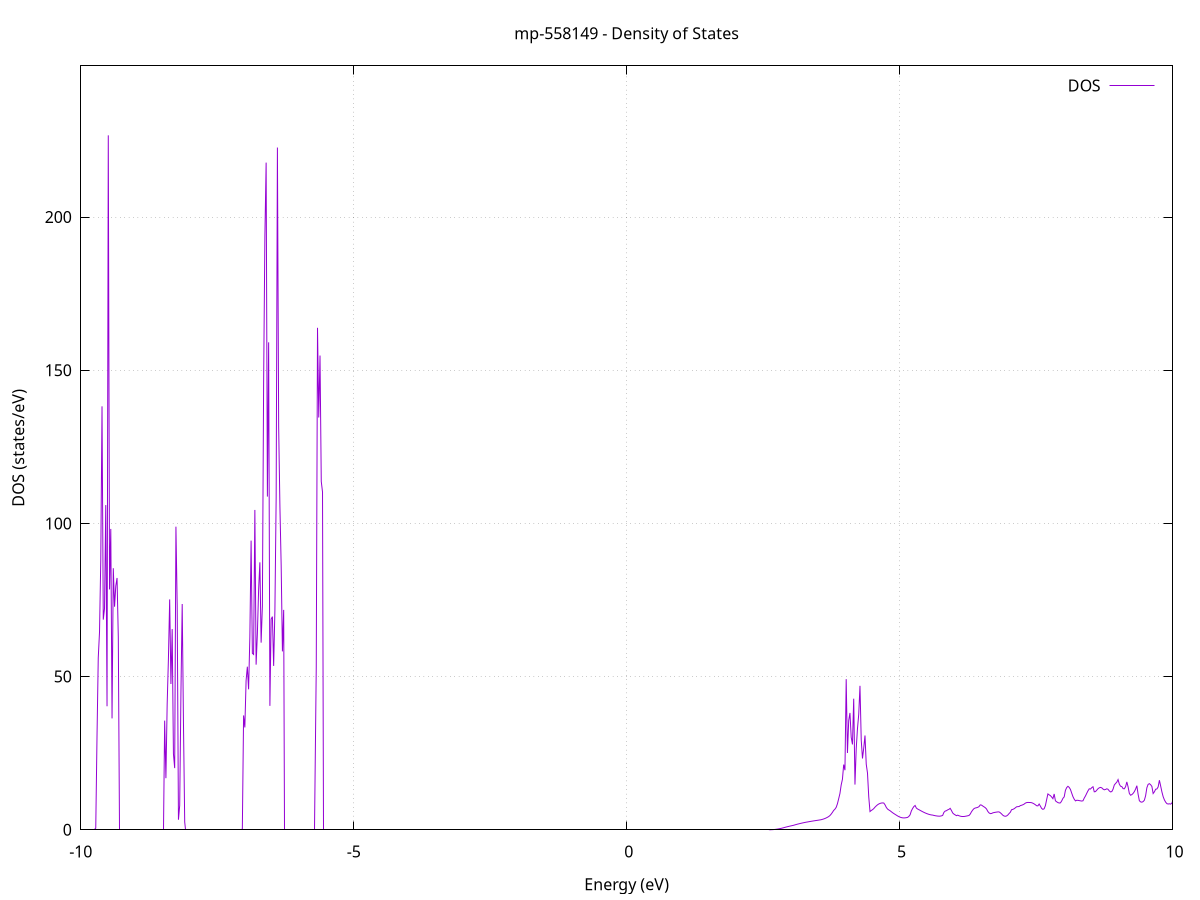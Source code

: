 set title 'mp-558149 - Density of States'
set xlabel 'Energy (eV)'
set ylabel 'DOS (states/eV)'
set grid
set xrange [-10:10]
set yrange [0:249.355]
set xzeroaxis lt -1
set terminal png size 800,600
set output 'mp-558149_dos_gnuplot.png'
plot '-' using 1:2 with lines title 'DOS'
-29.693900 0.000000
-29.670900 0.000000
-29.648000 0.000000
-29.625000 0.000000
-29.602100 0.000000
-29.579100 0.000000
-29.556200 0.000000
-29.533200 0.000000
-29.510300 0.000000
-29.487300 0.000000
-29.464400 0.000000
-29.441400 0.000000
-29.418500 0.000000
-29.395500 0.000000
-29.372600 0.000000
-29.349600 0.000000
-29.326700 0.000000
-29.303700 0.000000
-29.280700 0.000000
-29.257800 0.000000
-29.234800 0.000000
-29.211900 0.000000
-29.188900 0.000000
-29.166000 0.000000
-29.143000 0.000000
-29.120100 0.000000
-29.097100 0.000000
-29.074200 0.000000
-29.051200 0.000000
-29.028300 0.000000
-29.005300 0.000000
-28.982400 0.000000
-28.959400 0.000000
-28.936500 0.000000
-28.913500 0.000000
-28.890600 0.000000
-28.867600 0.000000
-28.844700 0.000000
-28.821700 0.000000
-28.798800 0.000000
-28.775800 0.000000
-28.752900 0.000000
-28.729900 0.000000
-28.707000 0.000000
-28.684000 0.000000
-28.661100 0.000000
-28.638100 0.000000
-28.615100 0.000000
-28.592200 0.000000
-28.569200 0.000000
-28.546300 0.000000
-28.523300 0.000000
-28.500400 0.000000
-28.477400 0.000000
-28.454500 0.000000
-28.431500 0.000000
-28.408600 0.000000
-28.385600 0.000000
-28.362700 0.000000
-28.339700 0.000000
-28.316800 0.000000
-28.293800 0.000000
-28.270900 0.000000
-28.247900 0.000000
-28.225000 0.000000
-28.202000 0.000000
-28.179100 0.000000
-28.156100 0.000000
-28.133200 0.000000
-28.110200 0.000000
-28.087300 0.000000
-28.064300 0.000000
-28.041400 0.000000
-28.018400 0.000000
-27.995500 0.000000
-27.972500 0.000000
-27.949500 0.000000
-27.926600 0.000000
-27.903600 0.000000
-27.880700 0.000000
-27.857700 0.000000
-27.834800 0.000000
-27.811800 0.000000
-27.788900 0.000000
-27.765900 0.000000
-27.743000 0.000000
-27.720000 0.000000
-27.697100 0.000000
-27.674100 0.000000
-27.651200 0.000000
-27.628200 0.000000
-27.605300 0.237600
-27.582300 27.795900
-27.559400 59.910500
-27.536400 104.432300
-27.513500 141.305700
-27.490500 0.000000
-27.467600 157.567700
-27.444600 67.138600
-27.421700 111.328600
-27.398700 16.342300
-27.375800 0.000000
-27.352800 0.000000
-27.329900 0.000000
-27.306900 0.000000
-27.283900 0.000000
-27.261000 0.000000
-27.238000 0.000000
-27.215100 0.000000
-27.192100 0.000000
-27.169200 0.000000
-27.146200 0.000000
-27.123300 0.000000
-27.100300 0.000000
-27.077400 0.000000
-27.054400 0.000000
-27.031500 0.000000
-27.008500 0.000000
-26.985600 0.000000
-26.962600 0.000000
-26.939700 0.000000
-26.916700 0.000000
-26.893800 0.000000
-26.870800 0.000000
-26.847900 0.000000
-26.824900 0.000000
-26.802000 0.000000
-26.779000 0.000000
-26.756100 0.000000
-26.733100 0.000000
-26.710200 0.000000
-26.687200 0.000000
-26.664300 0.000000
-26.641300 0.000000
-26.618300 0.000000
-26.595400 0.000000
-26.572400 2.904100
-26.549500 378.058400
-26.526500 0.000000
-26.503600 363.853700
-26.480600 258.820300
-26.457700 0.000000
-26.434700 0.000000
-26.411800 0.000000
-26.388800 0.000000
-26.365900 0.000000
-26.342900 0.000000
-26.320000 0.000000
-26.297000 0.000000
-26.274100 0.000000
-26.251100 0.000000
-26.228200 0.000000
-26.205200 0.000000
-26.182300 0.000000
-26.159300 0.000000
-26.136400 0.000000
-26.113400 0.000000
-26.090500 0.000000
-26.067500 0.000000
-26.044600 0.000000
-26.021600 0.000000
-25.998700 0.000000
-25.975700 0.000000
-25.952800 0.000000
-25.929800 0.000000
-25.906800 0.000000
-25.883900 0.000000
-25.860900 0.000000
-25.838000 0.000000
-25.815000 0.000000
-25.792100 0.000000
-25.769100 0.000000
-25.746200 0.000000
-25.723200 0.000000
-25.700300 0.000000
-25.677300 0.000000
-25.654400 0.000000
-25.631400 0.000000
-25.608500 0.000000
-25.585500 0.000000
-25.562600 0.000000
-25.539600 0.000000
-25.516700 0.000000
-25.493700 0.000000
-25.470800 0.000000
-25.447800 0.000000
-25.424900 0.000000
-25.401900 0.000000
-25.379000 0.000000
-25.356000 0.000000
-25.333100 0.000000
-25.310100 0.000000
-25.287200 0.000000
-25.264200 0.000000
-25.241200 0.000000
-25.218300 0.000000
-25.195300 0.000000
-25.172400 0.000000
-25.149400 0.000000
-25.126500 0.000000
-25.103500 0.000000
-25.080600 0.000000
-25.057600 0.000000
-25.034700 0.000000
-25.011700 0.000000
-24.988800 0.000000
-24.965800 0.000000
-24.942900 0.000000
-24.919900 0.000000
-24.897000 0.000000
-24.874000 0.000000
-24.851100 0.000000
-24.828100 0.000000
-24.805200 0.000000
-24.782200 0.000000
-24.759300 0.000000
-24.736300 0.000000
-24.713400 0.000000
-24.690400 0.000000
-24.667500 0.000000
-24.644500 0.000000
-24.621600 0.000000
-24.598600 0.000000
-24.575600 0.000000
-24.552700 0.000000
-24.529700 0.000000
-24.506800 0.000000
-24.483800 0.000000
-24.460900 0.000000
-24.437900 0.000000
-24.415000 0.000000
-24.392000 0.000000
-24.369100 0.000000
-24.346100 0.000000
-24.323200 0.000000
-24.300200 0.000000
-24.277300 0.000000
-24.254300 0.000000
-24.231400 0.000000
-24.208400 0.000000
-24.185500 0.000000
-24.162500 0.000000
-24.139600 0.000000
-24.116600 0.000000
-24.093700 0.000000
-24.070700 0.000000
-24.047800 0.000000
-24.024800 0.000000
-24.001900 0.000000
-23.978900 0.000000
-23.956000 0.000000
-23.933000 0.000000
-23.910000 0.000000
-23.887100 0.000000
-23.864100 0.000000
-23.841200 0.000000
-23.818200 0.000000
-23.795300 0.000000
-23.772300 0.000000
-23.749400 0.000000
-23.726400 0.000000
-23.703500 0.000000
-23.680500 0.000000
-23.657600 0.000000
-23.634600 0.000000
-23.611700 0.000000
-23.588700 0.000000
-23.565800 0.000000
-23.542800 0.000000
-23.519900 0.000000
-23.496900 0.000000
-23.474000 0.000000
-23.451000 0.000000
-23.428100 0.000000
-23.405100 0.000000
-23.382200 0.000000
-23.359200 0.000000
-23.336300 0.000000
-23.313300 0.000000
-23.290400 0.000000
-23.267400 0.000000
-23.244400 0.000000
-23.221500 0.000000
-23.198500 0.000000
-23.175600 0.000000
-23.152600 0.000000
-23.129700 0.000000
-23.106700 0.000000
-23.083800 0.000000
-23.060800 0.000000
-23.037900 0.000000
-23.014900 0.000000
-22.992000 0.000000
-22.969000 0.000000
-22.946100 0.000000
-22.923100 0.000000
-22.900200 0.000000
-22.877200 0.000000
-22.854300 0.000000
-22.831300 0.000000
-22.808400 0.000000
-22.785400 0.000000
-22.762500 0.000000
-22.739500 0.000000
-22.716600 0.000000
-22.693600 0.000000
-22.670700 0.000000
-22.647700 0.000000
-22.624800 0.000000
-22.601800 0.000000
-22.578800 0.000000
-22.555900 0.000000
-22.532900 0.000000
-22.510000 0.000000
-22.487000 0.000000
-22.464100 0.000000
-22.441100 0.000000
-22.418200 0.000000
-22.395200 0.000000
-22.372300 0.000000
-22.349300 0.000000
-22.326400 0.000000
-22.303400 0.000000
-22.280500 0.000000
-22.257500 0.000000
-22.234600 0.000000
-22.211600 0.000000
-22.188700 0.000000
-22.165700 0.000000
-22.142800 0.000000
-22.119800 0.000000
-22.096900 0.000000
-22.073900 0.000000
-22.051000 0.000000
-22.028000 0.000000
-22.005100 0.000000
-21.982100 0.000000
-21.959200 0.000000
-21.936200 0.000000
-21.913200 0.000000
-21.890300 0.000000
-21.867300 0.000000
-21.844400 0.000000
-21.821400 0.000000
-21.798500 0.000000
-21.775500 0.000000
-21.752600 0.000000
-21.729600 0.000000
-21.706700 0.000000
-21.683700 0.000000
-21.660800 0.000000
-21.637800 0.000000
-21.614900 0.000000
-21.591900 0.000000
-21.569000 0.000000
-21.546000 0.000000
-21.523100 0.000000
-21.500100 0.000000
-21.477200 0.000000
-21.454200 0.000000
-21.431300 0.000000
-21.408300 0.000000
-21.385400 0.000000
-21.362400 0.000000
-21.339500 0.000000
-21.316500 0.000000
-21.293600 0.000000
-21.270600 0.000000
-21.247700 0.000000
-21.224700 0.000000
-21.201700 0.000000
-21.178800 0.000000
-21.155800 0.000000
-21.132900 0.000000
-21.109900 0.000000
-21.087000 0.000000
-21.064000 0.000000
-21.041100 0.000000
-21.018100 0.000000
-20.995200 0.000000
-20.972200 0.000000
-20.949300 0.000000
-20.926300 0.000000
-20.903400 0.000000
-20.880400 0.000000
-20.857500 0.000000
-20.834500 0.000000
-20.811600 0.000000
-20.788600 0.000000
-20.765700 0.000000
-20.742700 0.000000
-20.719800 0.000000
-20.696800 0.000000
-20.673900 0.000000
-20.650900 0.000000
-20.628000 0.000000
-20.605000 0.000000
-20.582100 0.000000
-20.559100 0.000000
-20.536100 0.000000
-20.513200 0.000000
-20.490200 0.000000
-20.467300 0.000000
-20.444300 0.000000
-20.421400 0.000000
-20.398400 0.000000
-20.375500 0.000000
-20.352500 0.000000
-20.329600 0.000000
-20.306600 0.000000
-20.283700 0.000000
-20.260700 0.000000
-20.237800 0.000000
-20.214800 0.000000
-20.191900 0.000000
-20.168900 0.000000
-20.146000 0.000000
-20.123000 0.000000
-20.100100 0.000000
-20.077100 0.000000
-20.054200 0.000000
-20.031200 0.000000
-20.008300 0.000000
-19.985300 0.000000
-19.962400 0.000000
-19.939400 0.000000
-19.916500 0.000000
-19.893500 0.000000
-19.870500 0.000000
-19.847600 0.000000
-19.824600 0.000000
-19.801700 0.000000
-19.778700 0.000000
-19.755800 0.000000
-19.732800 0.000000
-19.709900 0.000000
-19.686900 0.000000
-19.664000 0.000000
-19.641000 0.000000
-19.618100 0.000000
-19.595100 0.000000
-19.572200 0.000000
-19.549200 0.000000
-19.526300 0.000000
-19.503300 0.000000
-19.480400 0.000000
-19.457400 0.000000
-19.434500 0.000000
-19.411500 0.000000
-19.388600 0.000000
-19.365600 0.000000
-19.342700 0.000000
-19.319700 0.000000
-19.296800 0.000000
-19.273800 0.000000
-19.250900 0.000000
-19.227900 0.000000
-19.204900 0.000000
-19.182000 0.000000
-19.159000 0.000000
-19.136100 0.000000
-19.113100 0.000000
-19.090200 0.000000
-19.067200 0.000000
-19.044300 0.000000
-19.021300 0.000000
-18.998400 0.000000
-18.975400 0.000000
-18.952500 0.000000
-18.929500 0.000000
-18.906600 0.000000
-18.883600 0.000000
-18.860700 0.000000
-18.837700 0.000000
-18.814800 0.000000
-18.791800 0.000000
-18.768900 0.000000
-18.745900 0.000000
-18.723000 0.000000
-18.700000 0.000000
-18.677100 0.000000
-18.654100 0.000000
-18.631200 0.000000
-18.608200 0.000000
-18.585300 0.000000
-18.562300 0.000000
-18.539300 0.000000
-18.516400 0.000000
-18.493400 0.000000
-18.470500 0.000000
-18.447500 0.000000
-18.424600 0.000000
-18.401600 0.000000
-18.378700 0.000000
-18.355700 0.000000
-18.332800 0.000000
-18.309800 0.000000
-18.286900 0.000000
-18.263900 0.000000
-18.241000 0.000000
-18.218000 0.000000
-18.195100 0.000000
-18.172100 0.000000
-18.149200 0.000000
-18.126200 0.000000
-18.103300 0.000000
-18.080300 0.000000
-18.057400 0.000000
-18.034400 0.000000
-18.011500 0.000000
-17.988500 0.000000
-17.965600 0.000000
-17.942600 0.000000
-17.919700 0.000000
-17.896700 0.000000
-17.873700 0.000000
-17.850800 0.000000
-17.827800 0.000000
-17.804900 0.000000
-17.781900 0.000000
-17.759000 0.000000
-17.736000 0.000000
-17.713100 0.000000
-17.690100 0.000000
-17.667200 0.000000
-17.644200 0.000000
-17.621300 0.000000
-17.598300 0.000000
-17.575400 0.000000
-17.552400 0.000000
-17.529500 0.000000
-17.506500 0.000000
-17.483600 0.000000
-17.460600 0.000000
-17.437700 0.000000
-17.414700 0.000000
-17.391800 0.000000
-17.368800 0.000000
-17.345900 0.000000
-17.322900 0.000000
-17.300000 0.000000
-17.277000 0.000000
-17.254100 0.000000
-17.231100 0.000000
-17.208100 0.000000
-17.185200 0.000000
-17.162200 0.000000
-17.139300 0.000000
-17.116300 0.000000
-17.093400 0.000000
-17.070400 0.000000
-17.047500 0.000000
-17.024500 0.000000
-17.001600 0.000000
-16.978600 0.000000
-16.955700 0.000000
-16.932700 0.000000
-16.909800 0.000000
-16.886800 0.000000
-16.863900 0.000000
-16.840900 0.000000
-16.818000 0.000000
-16.795000 0.000000
-16.772100 0.000000
-16.749100 0.000000
-16.726200 0.000000
-16.703200 0.000000
-16.680300 0.000000
-16.657300 0.000000
-16.634400 0.000000
-16.611400 0.000000
-16.588500 0.000000
-16.565500 0.000000
-16.542600 0.000000
-16.519600 0.000000
-16.496600 0.000000
-16.473700 0.000000
-16.450700 0.000000
-16.427800 0.000000
-16.404800 0.000000
-16.381900 0.000000
-16.358900 0.000000
-16.336000 0.000000
-16.313000 0.000000
-16.290100 0.000000
-16.267100 0.000000
-16.244200 0.000000
-16.221200 0.000000
-16.198300 0.000000
-16.175300 0.000000
-16.152400 0.000000
-16.129400 0.000000
-16.106500 0.000000
-16.083500 0.000000
-16.060600 0.000000
-16.037600 0.000000
-16.014700 0.000000
-15.991700 0.000000
-15.968800 0.000000
-15.945800 0.000000
-15.922900 0.000000
-15.899900 0.000000
-15.877000 0.000000
-15.854000 0.000000
-15.831000 0.000000
-15.808100 0.000000
-15.785100 0.000000
-15.762200 0.000000
-15.739200 0.000000
-15.716300 0.000000
-15.693300 0.000000
-15.670400 0.000000
-15.647400 0.000000
-15.624500 0.000000
-15.601500 0.000000
-15.578600 0.000000
-15.555600 0.000000
-15.532700 0.000000
-15.509700 0.000000
-15.486800 0.000000
-15.463800 0.000000
-15.440900 0.000000
-15.417900 0.000000
-15.395000 0.000000
-15.372000 0.000000
-15.349100 0.000000
-15.326100 0.000000
-15.303200 0.000000
-15.280200 0.000000
-15.257300 0.000000
-15.234300 0.000000
-15.211400 0.000000
-15.188400 0.000000
-15.165400 0.000000
-15.142500 0.000000
-15.119500 0.000000
-15.096600 0.000000
-15.073600 0.000000
-15.050700 0.000000
-15.027700 0.000000
-15.004800 0.000000
-14.981800 0.000000
-14.958900 0.000000
-14.935900 0.000000
-14.913000 0.000000
-14.890000 0.000000
-14.867100 0.000000
-14.844100 0.000000
-14.821200 0.000000
-14.798200 0.000000
-14.775300 0.000000
-14.752300 0.000000
-14.729400 0.000000
-14.706400 0.000000
-14.683500 0.000000
-14.660500 0.000000
-14.637600 0.000000
-14.614600 0.000000
-14.591700 0.000000
-14.568700 0.000000
-14.545800 0.000000
-14.522800 0.000000
-14.499800 0.000000
-14.476900 0.000000
-14.453900 0.000000
-14.431000 0.000000
-14.408000 0.000000
-14.385100 0.000000
-14.362100 0.000000
-14.339200 0.000000
-14.316200 0.000000
-14.293300 0.000000
-14.270300 0.000000
-14.247400 0.000000
-14.224400 0.000000
-14.201500 0.000000
-14.178500 0.000000
-14.155600 0.000000
-14.132600 0.000000
-14.109700 0.000000
-14.086700 0.000000
-14.063800 0.000000
-14.040800 0.000000
-14.017900 0.000000
-13.994900 0.000000
-13.972000 0.000000
-13.949000 0.000000
-13.926100 0.000000
-13.903100 0.000000
-13.880200 0.000000
-13.857200 0.000000
-13.834200 0.000000
-13.811300 0.000000
-13.788300 0.000000
-13.765400 0.000000
-13.742400 0.000000
-13.719500 0.000000
-13.696500 0.000000
-13.673600 0.000000
-13.650600 0.000000
-13.627700 0.000000
-13.604700 0.000000
-13.581800 0.000000
-13.558800 0.000000
-13.535900 0.000000
-13.512900 0.000000
-13.490000 0.000000
-13.467000 0.000000
-13.444100 0.000000
-13.421100 0.000000
-13.398200 0.000000
-13.375200 0.000000
-13.352300 0.000000
-13.329300 0.000000
-13.306400 0.000000
-13.283400 0.000000
-13.260500 0.000000
-13.237500 0.000000
-13.214600 0.000000
-13.191600 0.000000
-13.168600 0.000000
-13.145700 0.000000
-13.122700 0.000000
-13.099800 0.000000
-13.076800 0.000000
-13.053900 0.000000
-13.030900 0.000000
-13.008000 0.000000
-12.985000 0.000000
-12.962100 0.000000
-12.939100 0.000000
-12.916200 0.000000
-12.893200 0.000000
-12.870300 0.000000
-12.847300 0.000000
-12.824400 0.000000
-12.801400 0.000000
-12.778500 0.000000
-12.755500 0.000000
-12.732600 0.000000
-12.709600 0.000000
-12.686700 0.000000
-12.663700 0.000000
-12.640800 0.000000
-12.617800 0.000000
-12.594900 0.000000
-12.571900 0.000000
-12.549000 0.000000
-12.526000 0.000000
-12.503000 0.000000
-12.480100 0.000000
-12.457100 0.000000
-12.434200 0.000000
-12.411200 0.000000
-12.388300 0.000000
-12.365300 0.000000
-12.342400 0.000000
-12.319400 0.000000
-12.296500 0.000000
-12.273500 0.000000
-12.250600 0.000000
-12.227600 0.000000
-12.204700 0.000000
-12.181700 0.000000
-12.158800 0.000000
-12.135800 0.000000
-12.112900 0.000000
-12.089900 0.000000
-12.067000 0.000000
-12.044000 0.000000
-12.021100 0.000000
-11.998100 0.000000
-11.975200 0.000000
-11.952200 0.000000
-11.929300 0.000000
-11.906300 0.000000
-11.883400 0.000000
-11.860400 0.000000
-11.837500 0.000000
-11.814500 0.000000
-11.791500 0.000000
-11.768600 0.000000
-11.745600 0.000000
-11.722700 0.000000
-11.699700 0.000000
-11.676800 0.000000
-11.653800 0.000000
-11.630900 0.000000
-11.607900 0.000000
-11.585000 0.000000
-11.562000 0.000000
-11.539100 0.000000
-11.516100 0.000000
-11.493200 0.000000
-11.470200 0.000000
-11.447300 0.000000
-11.424300 0.000000
-11.401400 0.000000
-11.378400 0.000000
-11.355500 0.000000
-11.332500 0.000000
-11.309600 0.000000
-11.286600 0.000000
-11.263700 0.000000
-11.240700 0.000000
-11.217800 0.000000
-11.194800 0.000000
-11.171900 0.000000
-11.148900 0.000000
-11.125900 0.000000
-11.103000 0.000000
-11.080000 0.000000
-11.057100 0.000000
-11.034100 0.000000
-11.011200 0.000000
-10.988200 0.000000
-10.965300 0.000000
-10.942300 0.000000
-10.919400 0.000000
-10.896400 0.000000
-10.873500 0.000000
-10.850500 0.000000
-10.827600 0.000000
-10.804600 6.145200
-10.781700 32.303600
-10.758700 40.492800
-10.735800 50.408500
-10.712800 26.962000
-10.689900 13.709400
-10.666900 18.607400
-10.644000 61.406700
-10.621000 50.488000
-10.598100 27.599100
-10.575100 15.770100
-10.552200 16.847800
-10.529200 51.430600
-10.506300 51.077100
-10.483300 32.301700
-10.460300 23.737300
-10.437400 18.782800
-10.414400 21.870800
-10.391500 25.983900
-10.368500 25.072100
-10.345600 23.299200
-10.322600 20.008200
-10.299700 16.789800
-10.276700 16.639100
-10.253800 6.795700
-10.230800 2.657900
-10.207900 0.312900
-10.184900 0.000000
-10.162000 0.000000
-10.139000 0.000000
-10.116100 0.000000
-10.093100 0.000000
-10.070200 0.000000
-10.047200 0.000000
-10.024300 0.000000
-10.001300 0.000000
-9.978400 0.000000
-9.955400 0.000000
-9.932500 0.000000
-9.909500 0.000000
-9.886600 0.000000
-9.863600 0.000000
-9.840700 0.000000
-9.817700 0.000000
-9.794700 0.000000
-9.771800 0.000000
-9.748800 0.000000
-9.725900 0.564400
-9.702900 30.392300
-9.680000 56.152700
-9.657000 64.558200
-9.634100 87.860600
-9.611100 138.210800
-9.588200 68.595500
-9.565200 72.252100
-9.542300 105.996800
-9.519300 40.308000
-9.496400 226.686500
-9.473400 78.453900
-9.450500 98.196400
-9.427500 36.347900
-9.404600 85.373500
-9.381600 72.810800
-9.358700 79.626900
-9.335700 82.189800
-9.312800 62.835700
-9.289800 0.000000
-9.266900 0.000000
-9.243900 0.000000
-9.221000 0.000000
-9.198000 0.000000
-9.175100 0.000000
-9.152100 0.000000
-9.129100 0.000000
-9.106200 0.000000
-9.083200 0.000000
-9.060300 0.000000
-9.037300 0.000000
-9.014400 0.000000
-8.991400 0.000000
-8.968500 0.000000
-8.945500 0.000000
-8.922600 0.000000
-8.899600 0.000000
-8.876700 0.000000
-8.853700 0.000000
-8.830800 0.000000
-8.807800 0.000000
-8.784900 0.000000
-8.761900 0.000000
-8.739000 0.000000
-8.716000 0.000000
-8.693100 0.000000
-8.670100 0.000000
-8.647200 0.000000
-8.624200 0.000000
-8.601300 0.000000
-8.578300 0.000000
-8.555400 0.000000
-8.532400 0.000000
-8.509500 0.000000
-8.486500 0.000000
-8.463500 35.630900
-8.440600 16.836200
-8.417600 40.960400
-8.394700 55.741900
-8.371700 75.205800
-8.348800 47.597500
-8.325800 65.509500
-8.302900 24.815100
-8.279900 20.122700
-8.257000 98.933600
-8.234000 73.147200
-8.211100 3.275800
-8.188100 7.940300
-8.165200 45.018700
-8.142200 73.696000
-8.119300 35.150800
-8.096300 2.537500
-8.073400 0.000000
-8.050400 0.000000
-8.027500 0.000000
-8.004500 0.000000
-7.981600 0.000000
-7.958600 0.000000
-7.935700 0.000000
-7.912700 0.000000
-7.889800 0.000000
-7.866800 0.000000
-7.843900 0.000000
-7.820900 0.000000
-7.797900 0.000000
-7.775000 0.000000
-7.752000 0.000000
-7.729100 0.000000
-7.706100 0.000000
-7.683200 0.000000
-7.660200 0.000000
-7.637300 0.000000
-7.614300 0.000000
-7.591400 0.000000
-7.568400 0.000000
-7.545500 0.000000
-7.522500 0.000000
-7.499600 0.000000
-7.476600 0.000000
-7.453700 0.000000
-7.430700 0.000000
-7.407800 0.000000
-7.384800 0.000000
-7.361900 0.000000
-7.338900 0.000000
-7.316000 0.000000
-7.293000 0.000000
-7.270100 0.000000
-7.247100 0.000000
-7.224200 0.000000
-7.201200 0.000000
-7.178300 0.000000
-7.155300 0.000000
-7.132400 0.000000
-7.109400 0.000000
-7.086400 0.000000
-7.063500 0.000000
-7.040500 0.275400
-7.017600 37.319600
-6.994600 33.406400
-6.971700 48.705800
-6.948700 53.241800
-6.925800 45.849800
-6.902800 62.938500
-6.879900 94.390900
-6.856900 57.613600
-6.834000 57.232100
-6.811000 104.392100
-6.788100 53.902400
-6.765100 64.008100
-6.742200 78.421700
-6.719200 87.303400
-6.696300 61.090800
-6.673300 73.008900
-6.650400 146.167900
-6.627400 193.822800
-6.604500 217.778400
-6.581500 108.761300
-6.558600 159.119400
-6.535600 40.455100
-6.512700 68.769600
-6.489700 69.579500
-6.466800 53.482000
-6.443800 71.727000
-6.420800 108.443400
-6.397900 222.690300
-6.374900 131.474800
-6.352000 105.523500
-6.329000 86.250100
-6.306100 58.227800
-6.283100 71.778200
-6.260200 0.000000
-6.237200 0.000000
-6.214300 0.000000
-6.191300 0.000000
-6.168400 0.000000
-6.145400 0.000000
-6.122500 0.000000
-6.099500 0.000000
-6.076600 0.000000
-6.053600 0.000000
-6.030700 0.000000
-6.007700 0.000000
-5.984800 0.000000
-5.961800 0.000000
-5.938900 0.000000
-5.915900 0.000000
-5.893000 0.000000
-5.870000 0.000000
-5.847100 0.000000
-5.824100 0.000000
-5.801200 0.000000
-5.778200 0.000000
-5.755200 0.000000
-5.732300 0.000000
-5.709300 0.000000
-5.686400 52.928500
-5.663400 163.849000
-5.640500 134.573800
-5.617500 154.798700
-5.594600 113.705600
-5.571600 110.245200
-5.548700 0.000000
-5.525700 0.000000
-5.502800 0.000000
-5.479800 0.000000
-5.456900 0.000000
-5.433900 0.000000
-5.411000 0.000000
-5.388000 0.000000
-5.365100 0.000000
-5.342100 0.000000
-5.319200 0.000000
-5.296200 0.000000
-5.273300 0.000000
-5.250300 0.000000
-5.227400 0.000000
-5.204400 0.000000
-5.181500 0.000000
-5.158500 0.000000
-5.135600 0.000000
-5.112600 0.000000
-5.089600 0.000000
-5.066700 0.000000
-5.043700 0.000000
-5.020800 0.000000
-4.997800 0.000000
-4.974900 0.000000
-4.951900 0.000000
-4.929000 0.000000
-4.906000 0.000000
-4.883100 0.000000
-4.860100 0.000000
-4.837200 0.000000
-4.814200 0.000000
-4.791300 0.000000
-4.768300 0.000000
-4.745400 0.000000
-4.722400 0.000000
-4.699500 0.000000
-4.676500 0.000000
-4.653600 0.000000
-4.630600 0.000000
-4.607700 0.000000
-4.584700 0.000000
-4.561800 0.000000
-4.538800 0.000000
-4.515900 0.000000
-4.492900 0.000000
-4.470000 0.000000
-4.447000 0.000000
-4.424000 0.000000
-4.401100 0.000000
-4.378100 0.000000
-4.355200 0.000000
-4.332200 0.000000
-4.309300 0.000000
-4.286300 0.000000
-4.263400 0.000000
-4.240400 0.000000
-4.217500 0.000000
-4.194500 0.000000
-4.171600 0.000000
-4.148600 0.000000
-4.125700 0.000000
-4.102700 0.000000
-4.079800 0.000000
-4.056800 0.000000
-4.033900 0.000000
-4.010900 0.000000
-3.988000 0.000000
-3.965000 0.000000
-3.942100 0.000000
-3.919100 0.000000
-3.896200 0.000000
-3.873200 0.000000
-3.850300 0.000000
-3.827300 0.000000
-3.804400 0.000000
-3.781400 0.000000
-3.758400 0.000000
-3.735500 0.000000
-3.712500 0.000000
-3.689600 0.000000
-3.666600 0.000000
-3.643700 0.000000
-3.620700 0.000000
-3.597800 0.000000
-3.574800 0.000000
-3.551900 0.000000
-3.528900 0.000000
-3.506000 0.000000
-3.483000 0.000000
-3.460100 0.000000
-3.437100 0.000000
-3.414200 0.000000
-3.391200 0.000000
-3.368300 0.000000
-3.345300 0.000000
-3.322400 0.000000
-3.299400 0.000000
-3.276500 0.000000
-3.253500 0.000000
-3.230600 0.000000
-3.207600 0.000000
-3.184700 0.000000
-3.161700 0.000000
-3.138800 0.000000
-3.115800 0.000000
-3.092800 0.000000
-3.069900 0.000000
-3.046900 0.000000
-3.024000 0.000000
-3.001000 0.000000
-2.978100 0.000000
-2.955100 0.000000
-2.932200 0.000000
-2.909200 0.000000
-2.886300 0.000000
-2.863300 0.000000
-2.840400 0.000000
-2.817400 0.000000
-2.794500 0.000000
-2.771500 0.000000
-2.748600 0.000000
-2.725600 0.000000
-2.702700 0.000000
-2.679700 0.000000
-2.656800 0.000000
-2.633800 0.000000
-2.610900 0.000000
-2.587900 0.000000
-2.565000 0.000000
-2.542000 0.000000
-2.519100 0.000000
-2.496100 0.000000
-2.473200 0.000000
-2.450200 0.000000
-2.427300 0.000000
-2.404300 0.000000
-2.381300 0.000000
-2.358400 0.000000
-2.335400 0.000000
-2.312500 0.000000
-2.289500 0.000000
-2.266600 0.000000
-2.243600 0.000000
-2.220700 0.000000
-2.197700 0.000000
-2.174800 0.000000
-2.151800 0.000000
-2.128900 0.000000
-2.105900 0.000000
-2.083000 0.000000
-2.060000 0.000000
-2.037100 0.000000
-2.014100 0.000000
-1.991200 0.000000
-1.968200 0.000000
-1.945300 0.000000
-1.922300 0.000000
-1.899400 0.000000
-1.876400 0.000000
-1.853500 0.000000
-1.830500 0.000000
-1.807600 0.000000
-1.784600 0.000000
-1.761700 0.000000
-1.738700 0.000000
-1.715700 0.000000
-1.692800 0.000000
-1.669800 0.000000
-1.646900 0.000000
-1.623900 0.000000
-1.601000 0.000000
-1.578000 0.000000
-1.555100 0.000000
-1.532100 0.000000
-1.509200 0.000000
-1.486200 0.000000
-1.463300 0.000000
-1.440300 0.000000
-1.417400 0.000000
-1.394400 0.000000
-1.371500 0.000000
-1.348500 0.000000
-1.325600 0.000000
-1.302600 0.000000
-1.279700 0.000000
-1.256700 0.000000
-1.233800 0.000000
-1.210800 0.000000
-1.187900 0.000000
-1.164900 0.000000
-1.142000 0.000000
-1.119000 0.000000
-1.096100 0.000000
-1.073100 0.000000
-1.050100 0.000000
-1.027200 0.000000
-1.004200 0.000000
-0.981300 0.000000
-0.958300 0.000000
-0.935400 0.000000
-0.912400 0.000000
-0.889500 0.000000
-0.866500 0.000000
-0.843600 0.000000
-0.820600 0.000000
-0.797700 0.000000
-0.774700 0.000000
-0.751800 0.000000
-0.728800 0.000000
-0.705900 0.000000
-0.682900 0.000000
-0.660000 0.000000
-0.637000 0.000000
-0.614100 0.000000
-0.591100 0.000000
-0.568200 0.000000
-0.545200 0.000000
-0.522300 0.000000
-0.499300 0.000000
-0.476400 0.000000
-0.453400 0.000000
-0.430500 0.000000
-0.407500 0.000000
-0.384500 0.000000
-0.361600 0.000000
-0.338600 0.000000
-0.315700 0.000000
-0.292700 0.000000
-0.269800 0.000000
-0.246800 0.000000
-0.223900 0.000000
-0.200900 0.000000
-0.178000 0.000000
-0.155000 0.000000
-0.132100 0.000000
-0.109100 0.000000
-0.086200 0.000000
-0.063200 0.000000
-0.040300 0.000000
-0.017300 0.000000
0.005600 0.000000
0.028600 0.000000
0.051500 0.000000
0.074500 0.000000
0.097400 0.000000
0.120400 0.000000
0.143300 0.000000
0.166300 0.000000
0.189200 0.000000
0.212200 0.000000
0.235100 0.000000
0.258100 0.000000
0.281100 0.000000
0.304000 0.000000
0.327000 0.000000
0.349900 0.000000
0.372900 0.000000
0.395800 0.000000
0.418800 0.000000
0.441700 0.000000
0.464700 0.000000
0.487600 0.000000
0.510600 0.000000
0.533500 0.000000
0.556500 0.000000
0.579400 0.000000
0.602400 0.000000
0.625300 0.000000
0.648300 0.000000
0.671200 0.000000
0.694200 0.000000
0.717100 0.000000
0.740100 0.000000
0.763000 0.000000
0.786000 0.000000
0.808900 0.000000
0.831900 0.000000
0.854800 0.000000
0.877800 0.000000
0.900700 0.000000
0.923700 0.000000
0.946700 0.000000
0.969600 0.000000
0.992600 0.000000
1.015500 0.000000
1.038500 0.000000
1.061400 0.000000
1.084400 0.000000
1.107300 0.000000
1.130300 0.000000
1.153200 0.000000
1.176200 0.000000
1.199100 0.000000
1.222100 0.000000
1.245000 0.000000
1.268000 0.000000
1.290900 0.000000
1.313900 0.000000
1.336800 0.000000
1.359800 0.000000
1.382700 0.000000
1.405700 0.000000
1.428600 0.000000
1.451600 0.000000
1.474500 0.000000
1.497500 0.000000
1.520400 0.000000
1.543400 0.000000
1.566300 0.000000
1.589300 0.000000
1.612300 0.000000
1.635200 0.000000
1.658200 0.000000
1.681100 0.000000
1.704100 0.000000
1.727000 0.000000
1.750000 0.000000
1.772900 0.000000
1.795900 0.000000
1.818800 0.000000
1.841800 0.000000
1.864700 0.000000
1.887700 0.000000
1.910600 0.000000
1.933600 0.000000
1.956500 0.000000
1.979500 0.000000
2.002400 0.000000
2.025400 0.000000
2.048300 0.000000
2.071300 0.000000
2.094200 0.000000
2.117200 0.000000
2.140100 0.000000
2.163100 0.000000
2.186000 0.000000
2.209000 0.000000
2.231900 0.000000
2.254900 0.000000
2.277800 0.000000
2.300800 0.000000
2.323800 0.000000
2.346700 0.000000
2.369700 0.000000
2.392600 0.000000
2.415600 0.000000
2.438500 0.000000
2.461500 0.000000
2.484400 0.000000
2.507400 0.000000
2.530300 0.000000
2.553300 0.000000
2.576200 0.000000
2.599200 0.000000
2.622100 0.002400
2.645100 0.014100
2.668000 0.035500
2.691000 0.066500
2.713900 0.107300
2.736900 0.157800
2.759800 0.217900
2.782800 0.287700
2.805700 0.367300
2.828700 0.456500
2.851600 0.555400
2.874600 0.664500
2.897500 0.778100
2.920500 0.887600
2.943400 0.993000
2.966400 1.094300
2.989400 1.191400
3.012300 1.284400
3.035300 1.373300
3.058200 1.463900
3.081200 1.593100
3.104100 1.712300
3.127100 1.820600
3.150000 1.923900
3.173000 2.024000
3.195900 2.120700
3.218900 2.214000
3.241800 2.304000
3.264800 2.390600
3.287700 2.472200
3.310700 2.542200
3.333600 2.617700
3.356600 2.691100
3.379500 2.762400
3.402500 2.831400
3.425400 2.898400
3.448400 2.963200
3.471300 3.025800
3.494300 3.086300
3.517200 3.148600
3.540200 3.216600
3.563100 3.286000
3.586100 3.399000
3.609000 3.526100
3.632000 3.679700
3.655000 3.860500
3.677900 4.068600
3.700900 4.308800
3.723800 4.635200
3.746800 5.107600
3.769700 5.678900
3.792700 6.314200
3.815600 6.721400
3.838600 7.314500
3.861500 8.488100
3.884500 10.142500
3.907400 11.835500
3.930400 14.631100
3.953300 16.488300
3.976300 21.276800
3.999200 19.448800
4.022200 49.180500
4.045100 25.066500
4.068100 35.646200
4.091000 38.136000
4.114000 30.197900
4.136900 27.854600
4.159900 42.796100
4.182800 14.749100
4.205800 26.463400
4.228700 32.991200
4.251700 37.686500
4.274600 46.995300
4.297600 29.291600
4.320600 23.276700
4.343500 26.680300
4.366500 30.767200
4.389400 21.414600
4.412400 18.493400
4.435300 10.755600
4.458300 5.949500
4.481200 6.296200
4.504200 6.557200
4.527100 6.910400
4.550100 7.389500
4.573000 7.795000
4.596000 8.150000
4.618900 8.416500
4.641900 8.603000
4.664800 8.724500
4.687800 8.767700
4.710700 8.731600
4.733700 8.140800
4.756600 7.311300
4.779600 6.768700
4.802500 6.474600
4.825500 6.219400
4.848400 5.899700
4.871400 5.581400
4.894300 5.302900
4.917300 5.039800
4.940200 4.781300
4.963200 4.527200
4.986200 4.290500
5.009100 4.115500
5.032100 3.980400
5.055000 3.898500
5.078000 3.870300
5.100900 3.893200
5.123900 3.950900
5.146800 4.040900
5.169800 4.358100
5.192700 4.879100
5.215700 6.142700
5.238600 6.937300
5.261600 7.583900
5.284500 7.931500
5.307500 7.083100
5.330400 6.779600
5.353400 6.565300
5.376300 6.345800
5.399300 6.119100
5.422200 5.901600
5.445200 5.695200
5.468100 5.504500
5.491100 5.331600
5.514000 5.176600
5.537000 5.039500
5.559900 4.925200
5.582900 4.842600
5.605800 4.793300
5.628800 4.687300
5.651800 4.598100
5.674700 4.526600
5.697700 4.471600
5.720600 4.441500
5.743600 4.455600
5.766500 4.535700
5.789500 4.689200
5.812400 5.685700
5.835400 6.106800
5.858300 6.219800
5.881300 6.507900
5.904200 6.668600
5.927200 6.998300
5.950100 6.307900
5.973100 5.496100
5.996000 5.116000
6.019000 4.860900
6.041900 4.604000
6.064900 4.772300
6.087800 4.583300
6.110800 4.445100
6.133700 4.357700
6.156700 4.321300
6.179600 4.335600
6.202600 4.400800
6.225500 4.476500
6.248500 4.569000
6.271400 4.663500
6.294400 5.117700
6.317400 5.873800
6.340300 6.449600
6.363300 6.904400
6.386200 7.106900
6.409200 7.193600
6.432100 7.326000
6.455100 7.556200
6.478000 8.122500
6.501000 8.057300
6.523900 7.755600
6.546900 7.489400
6.569800 7.214800
6.592800 6.793300
6.615700 6.020300
6.638700 5.516100
6.661600 5.275400
6.684600 5.317300
6.707500 5.519200
6.730500 5.627800
6.753400 5.706300
6.776400 5.770700
6.799300 5.824400
6.822300 5.836500
6.845200 5.564100
6.868200 5.189000
6.891100 4.761600
6.914100 4.498500
6.937000 4.404600
6.960000 4.504800
6.982900 4.812000
7.005900 5.297200
7.028900 5.712500
7.051800 6.544800
7.074800 6.656000
7.097700 6.857200
7.120700 7.165700
7.143600 7.496300
7.166600 7.550800
7.189500 7.589200
7.212500 7.887400
7.235400 8.006800
7.258400 8.160600
7.281300 8.374700
7.304300 8.699100
7.327200 8.869800
7.350200 8.926100
7.373100 8.908600
7.396100 8.892400
7.419000 8.841600
7.442000 8.673200
7.464900 8.447500
7.487900 8.172300
7.510800 7.844900
7.533800 7.803300
7.556700 8.409600
7.579700 7.722000
7.602600 6.966100
7.625600 6.662100
7.648500 6.857800
7.671500 7.881300
7.694500 9.836400
7.717400 11.707200
7.740400 11.393700
7.763300 11.147700
7.786300 10.688200
7.809200 10.152700
7.832200 11.692100
7.855100 9.459100
7.878100 9.135000
7.901000 8.872700
7.924000 8.732800
7.946900 8.783300
7.969900 9.412500
7.992800 10.262500
8.015800 10.735100
8.038700 12.880400
8.061700 13.771400
8.084600 14.189200
8.107600 13.837500
8.130500 13.157700
8.153500 11.961000
8.176400 10.808800
8.199400 9.987700
8.222300 9.425800
8.245300 9.633500
8.268200 9.612700
8.291200 9.522200
8.314100 9.447000
8.337100 9.378000
8.360100 9.463000
8.383000 10.340900
8.406000 11.051000
8.428900 11.905900
8.451900 12.714800
8.474800 13.372600
8.497800 13.294800
8.520700 13.750700
8.543700 14.052100
8.566600 12.394900
8.589600 12.471700
8.612500 12.931600
8.635500 13.403600
8.658400 13.705400
8.681400 13.833400
8.704300 13.689000
8.727300 13.288400
8.750200 13.050600
8.773200 13.163300
8.796100 13.372000
8.819100 13.217600
8.842000 12.675500
8.865000 12.357100
8.887900 12.466800
8.910900 13.259600
8.933800 14.608600
8.956800 15.111100
8.979700 15.544700
9.002700 16.385500
9.025700 14.893600
9.048600 14.217700
9.071600 14.095100
9.094500 13.432100
9.117500 13.371700
9.140400 14.050900
9.163400 15.617700
9.186300 14.013500
9.209300 11.865200
9.232200 11.274600
9.255200 11.477100
9.278100 11.872600
9.301100 12.454700
9.324000 13.286300
9.347000 14.381200
9.369900 11.600600
9.392900 9.489100
9.415800 9.104500
9.438800 9.005300
9.461700 9.191400
9.484700 9.651200
9.507600 11.125000
9.530600 13.727200
9.553500 14.823200
9.576500 15.051000
9.599400 14.719900
9.622400 14.147000
9.645300 11.834700
9.668300 12.389400
9.691300 13.226300
9.714200 13.323700
9.737200 13.992500
9.760100 16.174000
9.783100 14.292500
9.806000 12.363800
9.829000 10.797600
9.851900 9.744300
9.874900 9.007500
9.897800 8.529800
9.920800 8.408300
9.943700 8.484900
9.966700 8.370600
9.989600 8.720500
10.012600 10.013800
10.035500 12.647900
10.058500 15.059400
10.081400 15.507000
10.104400 14.957100
10.127300 14.164000
10.150300 14.120000
10.173200 15.164800
10.196200 14.913700
10.219100 13.894200
10.242100 12.257900
10.265000 10.205600
10.288000 9.464300
10.310900 9.028400
10.333900 9.022400
10.356900 9.326200
10.379800 10.504200
10.402800 10.674100
10.425700 11.079000
10.448700 12.809500
10.471600 15.866900
10.494600 13.683000
10.517500 11.366400
10.540500 9.365800
10.563400 7.416100
10.586400 8.894300
10.609300 10.131200
10.632300 10.947700
10.655200 11.368400
10.678200 11.745200
10.701100 11.549300
10.724100 11.061900
10.747000 11.348600
10.770000 9.956300
10.792900 8.745200
10.815900 7.798100
10.838800 7.236500
10.861800 7.397300
10.884700 7.735500
10.907700 10.707200
10.930600 13.001600
10.953600 12.356000
10.976500 12.334500
10.999500 13.446500
11.022500 13.126400
11.045400 14.542800
11.068400 14.676100
11.091300 14.100300
11.114300 12.950700
11.137200 11.692500
11.160200 10.627300
11.183100 9.582900
11.206100 8.835500
11.229000 8.226900
11.252000 7.723800
11.274900 7.943000
11.297900 9.706100
11.320800 11.458900
11.343800 13.291500
11.366700 15.096500
11.389700 16.888600
11.412600 18.867000
11.435600 17.873100
11.458500 16.839900
11.481500 16.722600
11.504400 12.213600
11.527400 9.449600
11.550300 9.625400
11.573300 11.408500
11.596200 14.073900
11.619200 15.597500
11.642100 15.890200
11.665100 15.182200
11.688000 16.188100
11.711000 16.964500
11.734000 18.161500
11.756900 19.161200
11.779900 19.204900
11.802800 14.990600
11.825800 14.412800
11.848700 13.984700
11.871700 16.038400
11.894600 17.635800
11.917600 22.478900
11.940500 19.485400
11.963500 15.414500
11.986400 14.334400
12.009400 15.510000
12.032300 17.364400
12.055300 20.288600
12.078200 21.479500
12.101200 18.592900
12.124100 16.251300
12.147100 16.535300
12.170000 17.559300
12.193000 17.442800
12.215900 16.989400
12.238900 15.122000
12.261800 14.940400
12.284800 16.073500
12.307700 17.752700
12.330700 18.009300
12.353600 17.956200
12.376600 17.756500
12.399600 18.132900
12.422500 17.759200
12.445500 16.767200
12.468400 16.521800
12.491400 16.464100
12.514300 14.827900
12.537300 15.810300
12.560200 18.964100
12.583200 20.656200
12.606100 23.197200
12.629100 25.379500
12.652000 21.630600
12.675000 18.771600
12.697900 16.600600
12.720900 15.737100
12.743800 17.504700
12.766800 19.284100
12.789700 19.660200
12.812700 20.288400
12.835600 19.968200
12.858600 21.203200
12.881500 21.994200
12.904500 23.727900
12.927400 22.766200
12.950400 23.161900
12.973300 19.997200
12.996300 22.235700
13.019200 22.065700
13.042200 22.483900
13.065200 21.864300
13.088100 20.918500
13.111100 19.572800
13.134000 17.363700
13.157000 14.898000
13.179900 17.727200
13.202900 25.901700
13.225800 24.268500
13.248800 23.013200
13.271700 21.171700
13.294700 20.821900
13.317600 20.959600
13.340600 23.094600
13.363500 21.853600
13.386500 22.393900
13.409400 22.593500
13.432400 21.700900
13.455300 20.066900
13.478300 20.662600
13.501200 19.918000
13.524200 18.572600
13.547100 16.897500
13.570100 16.835700
13.593000 15.336200
13.616000 17.572000
13.638900 17.241200
13.661900 16.918300
13.684800 18.352600
13.707800 18.068000
13.730800 18.178100
13.753700 17.809900
13.776700 16.833700
13.799600 15.906500
13.822600 14.445600
13.845500 13.254200
13.868500 9.667400
13.891400 7.130100
13.914400 6.144900
13.937300 6.159600
13.960300 6.264100
13.983200 4.578300
14.006200 3.226100
14.029100 2.157000
14.052100 1.279300
14.075000 0.595600
14.098000 0.162100
14.120900 0.001100
14.143900 0.000000
14.166800 0.000000
14.189800 0.000000
14.212700 0.000000
14.235700 0.000000
14.258600 0.000000
14.281600 0.000000
14.304500 0.000000
14.327500 0.000000
14.350400 0.000000
14.373400 0.000000
14.396400 0.000000
14.419300 0.000000
14.442300 0.000000
14.465200 0.000000
14.488200 0.000000
14.511100 0.000000
14.534100 0.000000
14.557000 0.000000
14.580000 0.000000
14.602900 0.000000
14.625900 0.000000
14.648800 0.000000
14.671800 0.000000
14.694700 0.000000
14.717700 0.000000
14.740600 0.000000
14.763600 0.000000
14.786500 0.000000
14.809500 0.000000
14.832400 0.000000
14.855400 0.000000
14.878300 0.000000
14.901300 0.000000
14.924200 0.000000
14.947200 0.000000
14.970100 0.000000
14.993100 0.000000
15.016000 0.000000
15.039000 0.000000
15.062000 0.000000
15.084900 0.000000
15.107900 0.000000
15.130800 0.000000
15.153800 0.000000
15.176700 0.000000
15.199700 0.000000
15.222600 0.000000
15.245600 0.000000
15.268500 0.000000
15.291500 0.000000
15.314400 0.000000
15.337400 0.000000
15.360300 0.000000
15.383300 0.000000
15.406200 0.000000
15.429200 0.000000
15.452100 0.000000
15.475100 0.000000
15.498000 0.000000
15.521000 0.000000
15.543900 0.000000
15.566900 0.000000
15.589800 0.000000
15.612800 0.000000
15.635700 0.000000
15.658700 0.000000
15.681600 0.000000
15.704600 0.000000
15.727600 0.000000
15.750500 0.000000
15.773500 0.000000
15.796400 0.000000
15.819400 0.000000
15.842300 0.000000
15.865300 0.000000
15.888200 0.000000
15.911200 0.000000
15.934100 0.000000
15.957100 0.000000
15.980000 0.000000
16.003000 0.000000
16.025900 0.000000
16.048900 0.000000
16.071800 0.000000
16.094800 0.000000
16.117700 0.000000
16.140700 0.000000
16.163600 0.000000
16.186600 0.000000
16.209500 0.000000
e
